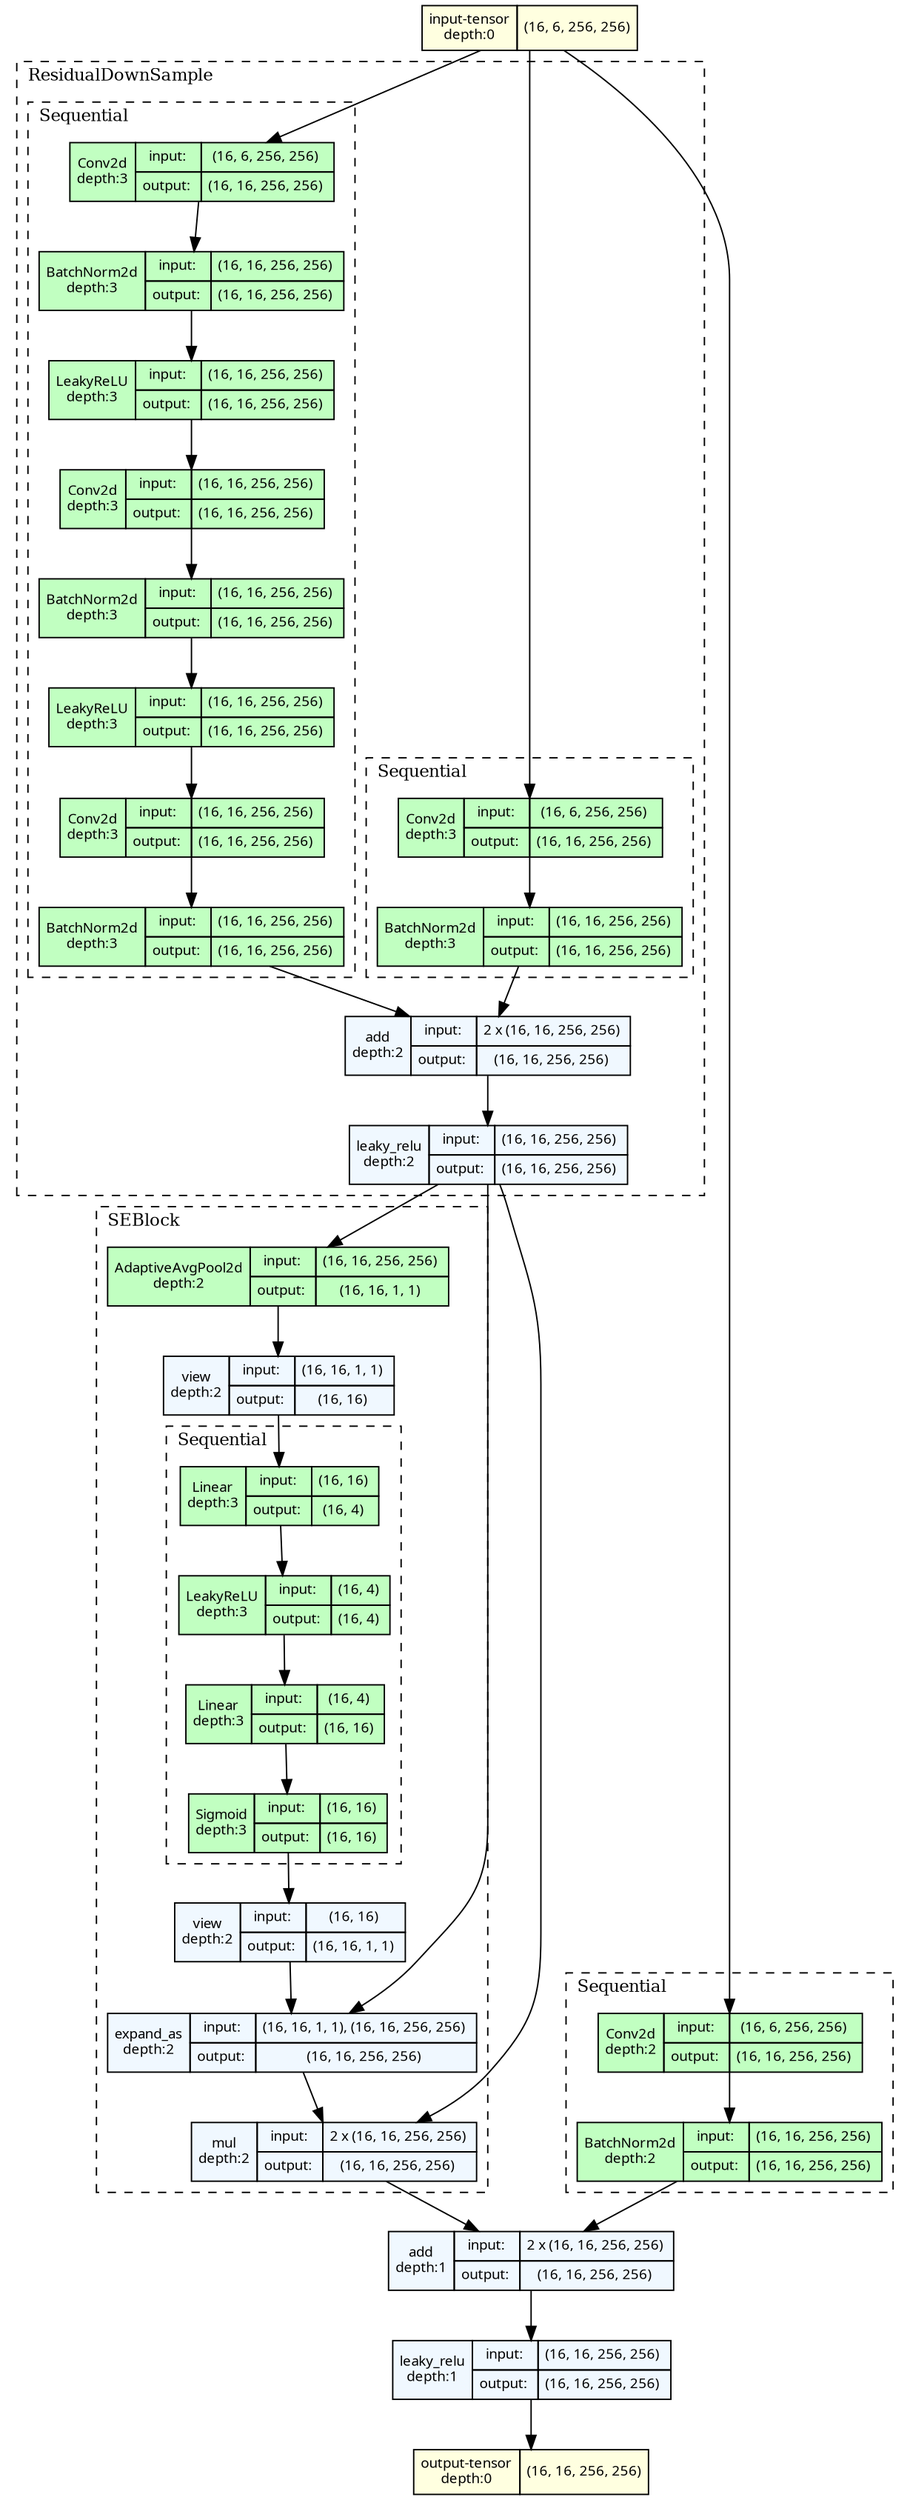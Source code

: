 strict digraph fcef_se_down {
	graph [ordering=in rankdir=TB size="22.5,22.5"]
	node [align=left fontname="Linux libertine" fontsize=10 height=0.2 margin=0 ranksep=0.1 shape=plaintext style=filled]
	edge [fontsize=10]
	0 [label=<
                    <TABLE BORDER="0" CELLBORDER="1"
                    CELLSPACING="0" CELLPADDING="4">
                        <TR><TD>input-tensor<BR/>depth:0</TD><TD>(16, 6, 256, 256)</TD></TR>
                    </TABLE>> fillcolor=lightyellow]
	subgraph cluster_2 {
		fontsize=12 label=ResidualDownSample labeljust=l style=dashed
		subgraph cluster_3 {
			fontsize=12 label=Sequential labeljust=l style=dashed
			1 [label=<
                    <TABLE BORDER="0" CELLBORDER="1"
                    CELLSPACING="0" CELLPADDING="4">
                    <TR>
                        <TD ROWSPAN="2">Conv2d<BR/>depth:3</TD>
                        <TD COLSPAN="2">input:</TD>
                        <TD COLSPAN="2">(16, 6, 256, 256) </TD>
                    </TR>
                    <TR>
                        <TD COLSPAN="2">output: </TD>
                        <TD COLSPAN="2">(16, 16, 256, 256) </TD>
                    </TR>
                    </TABLE>> fillcolor=darkseagreen1]
			2 [label=<
                    <TABLE BORDER="0" CELLBORDER="1"
                    CELLSPACING="0" CELLPADDING="4">
                    <TR>
                        <TD ROWSPAN="2">BatchNorm2d<BR/>depth:3</TD>
                        <TD COLSPAN="2">input:</TD>
                        <TD COLSPAN="2">(16, 16, 256, 256) </TD>
                    </TR>
                    <TR>
                        <TD COLSPAN="2">output: </TD>
                        <TD COLSPAN="2">(16, 16, 256, 256) </TD>
                    </TR>
                    </TABLE>> fillcolor=darkseagreen1]
			3 [label=<
                    <TABLE BORDER="0" CELLBORDER="1"
                    CELLSPACING="0" CELLPADDING="4">
                    <TR>
                        <TD ROWSPAN="2">LeakyReLU<BR/>depth:3</TD>
                        <TD COLSPAN="2">input:</TD>
                        <TD COLSPAN="2">(16, 16, 256, 256) </TD>
                    </TR>
                    <TR>
                        <TD COLSPAN="2">output: </TD>
                        <TD COLSPAN="2">(16, 16, 256, 256) </TD>
                    </TR>
                    </TABLE>> fillcolor=darkseagreen1]
			4 [label=<
                    <TABLE BORDER="0" CELLBORDER="1"
                    CELLSPACING="0" CELLPADDING="4">
                    <TR>
                        <TD ROWSPAN="2">Conv2d<BR/>depth:3</TD>
                        <TD COLSPAN="2">input:</TD>
                        <TD COLSPAN="2">(16, 16, 256, 256) </TD>
                    </TR>
                    <TR>
                        <TD COLSPAN="2">output: </TD>
                        <TD COLSPAN="2">(16, 16, 256, 256) </TD>
                    </TR>
                    </TABLE>> fillcolor=darkseagreen1]
			5 [label=<
                    <TABLE BORDER="0" CELLBORDER="1"
                    CELLSPACING="0" CELLPADDING="4">
                    <TR>
                        <TD ROWSPAN="2">BatchNorm2d<BR/>depth:3</TD>
                        <TD COLSPAN="2">input:</TD>
                        <TD COLSPAN="2">(16, 16, 256, 256) </TD>
                    </TR>
                    <TR>
                        <TD COLSPAN="2">output: </TD>
                        <TD COLSPAN="2">(16, 16, 256, 256) </TD>
                    </TR>
                    </TABLE>> fillcolor=darkseagreen1]
			6 [label=<
                    <TABLE BORDER="0" CELLBORDER="1"
                    CELLSPACING="0" CELLPADDING="4">
                    <TR>
                        <TD ROWSPAN="2">LeakyReLU<BR/>depth:3</TD>
                        <TD COLSPAN="2">input:</TD>
                        <TD COLSPAN="2">(16, 16, 256, 256) </TD>
                    </TR>
                    <TR>
                        <TD COLSPAN="2">output: </TD>
                        <TD COLSPAN="2">(16, 16, 256, 256) </TD>
                    </TR>
                    </TABLE>> fillcolor=darkseagreen1]
			7 [label=<
                    <TABLE BORDER="0" CELLBORDER="1"
                    CELLSPACING="0" CELLPADDING="4">
                    <TR>
                        <TD ROWSPAN="2">Conv2d<BR/>depth:3</TD>
                        <TD COLSPAN="2">input:</TD>
                        <TD COLSPAN="2">(16, 16, 256, 256) </TD>
                    </TR>
                    <TR>
                        <TD COLSPAN="2">output: </TD>
                        <TD COLSPAN="2">(16, 16, 256, 256) </TD>
                    </TR>
                    </TABLE>> fillcolor=darkseagreen1]
			8 [label=<
                    <TABLE BORDER="0" CELLBORDER="1"
                    CELLSPACING="0" CELLPADDING="4">
                    <TR>
                        <TD ROWSPAN="2">BatchNorm2d<BR/>depth:3</TD>
                        <TD COLSPAN="2">input:</TD>
                        <TD COLSPAN="2">(16, 16, 256, 256) </TD>
                    </TR>
                    <TR>
                        <TD COLSPAN="2">output: </TD>
                        <TD COLSPAN="2">(16, 16, 256, 256) </TD>
                    </TR>
                    </TABLE>> fillcolor=darkseagreen1]
		}
		subgraph cluster_4 {
			fontsize=12 label=Sequential labeljust=l style=dashed
			9 [label=<
                    <TABLE BORDER="0" CELLBORDER="1"
                    CELLSPACING="0" CELLPADDING="4">
                    <TR>
                        <TD ROWSPAN="2">Conv2d<BR/>depth:3</TD>
                        <TD COLSPAN="2">input:</TD>
                        <TD COLSPAN="2">(16, 6, 256, 256) </TD>
                    </TR>
                    <TR>
                        <TD COLSPAN="2">output: </TD>
                        <TD COLSPAN="2">(16, 16, 256, 256) </TD>
                    </TR>
                    </TABLE>> fillcolor=darkseagreen1]
			10 [label=<
                    <TABLE BORDER="0" CELLBORDER="1"
                    CELLSPACING="0" CELLPADDING="4">
                    <TR>
                        <TD ROWSPAN="2">BatchNorm2d<BR/>depth:3</TD>
                        <TD COLSPAN="2">input:</TD>
                        <TD COLSPAN="2">(16, 16, 256, 256) </TD>
                    </TR>
                    <TR>
                        <TD COLSPAN="2">output: </TD>
                        <TD COLSPAN="2">(16, 16, 256, 256) </TD>
                    </TR>
                    </TABLE>> fillcolor=darkseagreen1]
		}
		11 [label=<
                    <TABLE BORDER="0" CELLBORDER="1"
                    CELLSPACING="0" CELLPADDING="4">
                    <TR>
                        <TD ROWSPAN="2">add<BR/>depth:2</TD>
                        <TD COLSPAN="2">input:</TD>
                        <TD COLSPAN="2">2 x (16, 16, 256, 256) </TD>
                    </TR>
                    <TR>
                        <TD COLSPAN="2">output: </TD>
                        <TD COLSPAN="2">(16, 16, 256, 256) </TD>
                    </TR>
                    </TABLE>> fillcolor=aliceblue]
		12 [label=<
                    <TABLE BORDER="0" CELLBORDER="1"
                    CELLSPACING="0" CELLPADDING="4">
                    <TR>
                        <TD ROWSPAN="2">leaky_relu<BR/>depth:2</TD>
                        <TD COLSPAN="2">input:</TD>
                        <TD COLSPAN="2">(16, 16, 256, 256) </TD>
                    </TR>
                    <TR>
                        <TD COLSPAN="2">output: </TD>
                        <TD COLSPAN="2">(16, 16, 256, 256) </TD>
                    </TR>
                    </TABLE>> fillcolor=aliceblue]
	}
	subgraph cluster_5 {
		fontsize=12 label=SEBlock labeljust=l style=dashed
		13 [label=<
                    <TABLE BORDER="0" CELLBORDER="1"
                    CELLSPACING="0" CELLPADDING="4">
                    <TR>
                        <TD ROWSPAN="2">AdaptiveAvgPool2d<BR/>depth:2</TD>
                        <TD COLSPAN="2">input:</TD>
                        <TD COLSPAN="2">(16, 16, 256, 256) </TD>
                    </TR>
                    <TR>
                        <TD COLSPAN="2">output: </TD>
                        <TD COLSPAN="2">(16, 16, 1, 1) </TD>
                    </TR>
                    </TABLE>> fillcolor=darkseagreen1]
		14 [label=<
                    <TABLE BORDER="0" CELLBORDER="1"
                    CELLSPACING="0" CELLPADDING="4">
                    <TR>
                        <TD ROWSPAN="2">view<BR/>depth:2</TD>
                        <TD COLSPAN="2">input:</TD>
                        <TD COLSPAN="2">(16, 16, 1, 1) </TD>
                    </TR>
                    <TR>
                        <TD COLSPAN="2">output: </TD>
                        <TD COLSPAN="2">(16, 16) </TD>
                    </TR>
                    </TABLE>> fillcolor=aliceblue]
		subgraph cluster_6 {
			fontsize=12 label=Sequential labeljust=l style=dashed
			15 [label=<
                    <TABLE BORDER="0" CELLBORDER="1"
                    CELLSPACING="0" CELLPADDING="4">
                    <TR>
                        <TD ROWSPAN="2">Linear<BR/>depth:3</TD>
                        <TD COLSPAN="2">input:</TD>
                        <TD COLSPAN="2">(16, 16) </TD>
                    </TR>
                    <TR>
                        <TD COLSPAN="2">output: </TD>
                        <TD COLSPAN="2">(16, 4) </TD>
                    </TR>
                    </TABLE>> fillcolor=darkseagreen1]
			16 [label=<
                    <TABLE BORDER="0" CELLBORDER="1"
                    CELLSPACING="0" CELLPADDING="4">
                    <TR>
                        <TD ROWSPAN="2">LeakyReLU<BR/>depth:3</TD>
                        <TD COLSPAN="2">input:</TD>
                        <TD COLSPAN="2">(16, 4) </TD>
                    </TR>
                    <TR>
                        <TD COLSPAN="2">output: </TD>
                        <TD COLSPAN="2">(16, 4) </TD>
                    </TR>
                    </TABLE>> fillcolor=darkseagreen1]
			17 [label=<
                    <TABLE BORDER="0" CELLBORDER="1"
                    CELLSPACING="0" CELLPADDING="4">
                    <TR>
                        <TD ROWSPAN="2">Linear<BR/>depth:3</TD>
                        <TD COLSPAN="2">input:</TD>
                        <TD COLSPAN="2">(16, 4) </TD>
                    </TR>
                    <TR>
                        <TD COLSPAN="2">output: </TD>
                        <TD COLSPAN="2">(16, 16) </TD>
                    </TR>
                    </TABLE>> fillcolor=darkseagreen1]
			18 [label=<
                    <TABLE BORDER="0" CELLBORDER="1"
                    CELLSPACING="0" CELLPADDING="4">
                    <TR>
                        <TD ROWSPAN="2">Sigmoid<BR/>depth:3</TD>
                        <TD COLSPAN="2">input:</TD>
                        <TD COLSPAN="2">(16, 16) </TD>
                    </TR>
                    <TR>
                        <TD COLSPAN="2">output: </TD>
                        <TD COLSPAN="2">(16, 16) </TD>
                    </TR>
                    </TABLE>> fillcolor=darkseagreen1]
		}
		19 [label=<
                    <TABLE BORDER="0" CELLBORDER="1"
                    CELLSPACING="0" CELLPADDING="4">
                    <TR>
                        <TD ROWSPAN="2">view<BR/>depth:2</TD>
                        <TD COLSPAN="2">input:</TD>
                        <TD COLSPAN="2">(16, 16) </TD>
                    </TR>
                    <TR>
                        <TD COLSPAN="2">output: </TD>
                        <TD COLSPAN="2">(16, 16, 1, 1) </TD>
                    </TR>
                    </TABLE>> fillcolor=aliceblue]
		20 [label=<
                    <TABLE BORDER="0" CELLBORDER="1"
                    CELLSPACING="0" CELLPADDING="4">
                    <TR>
                        <TD ROWSPAN="2">expand_as<BR/>depth:2</TD>
                        <TD COLSPAN="2">input:</TD>
                        <TD COLSPAN="2">(16, 16, 1, 1), (16, 16, 256, 256) </TD>
                    </TR>
                    <TR>
                        <TD COLSPAN="2">output: </TD>
                        <TD COLSPAN="2">(16, 16, 256, 256) </TD>
                    </TR>
                    </TABLE>> fillcolor=aliceblue]
		21 [label=<
                    <TABLE BORDER="0" CELLBORDER="1"
                    CELLSPACING="0" CELLPADDING="4">
                    <TR>
                        <TD ROWSPAN="2">mul<BR/>depth:2</TD>
                        <TD COLSPAN="2">input:</TD>
                        <TD COLSPAN="2">2 x (16, 16, 256, 256) </TD>
                    </TR>
                    <TR>
                        <TD COLSPAN="2">output: </TD>
                        <TD COLSPAN="2">(16, 16, 256, 256) </TD>
                    </TR>
                    </TABLE>> fillcolor=aliceblue]
	}
	subgraph cluster_7 {
		fontsize=12 label=Sequential labeljust=l style=dashed
		22 [label=<
                    <TABLE BORDER="0" CELLBORDER="1"
                    CELLSPACING="0" CELLPADDING="4">
                    <TR>
                        <TD ROWSPAN="2">Conv2d<BR/>depth:2</TD>
                        <TD COLSPAN="2">input:</TD>
                        <TD COLSPAN="2">(16, 6, 256, 256) </TD>
                    </TR>
                    <TR>
                        <TD COLSPAN="2">output: </TD>
                        <TD COLSPAN="2">(16, 16, 256, 256) </TD>
                    </TR>
                    </TABLE>> fillcolor=darkseagreen1]
		23 [label=<
                    <TABLE BORDER="0" CELLBORDER="1"
                    CELLSPACING="0" CELLPADDING="4">
                    <TR>
                        <TD ROWSPAN="2">BatchNorm2d<BR/>depth:2</TD>
                        <TD COLSPAN="2">input:</TD>
                        <TD COLSPAN="2">(16, 16, 256, 256) </TD>
                    </TR>
                    <TR>
                        <TD COLSPAN="2">output: </TD>
                        <TD COLSPAN="2">(16, 16, 256, 256) </TD>
                    </TR>
                    </TABLE>> fillcolor=darkseagreen1]
	}
	24 [label=<
                    <TABLE BORDER="0" CELLBORDER="1"
                    CELLSPACING="0" CELLPADDING="4">
                    <TR>
                        <TD ROWSPAN="2">add<BR/>depth:1</TD>
                        <TD COLSPAN="2">input:</TD>
                        <TD COLSPAN="2">2 x (16, 16, 256, 256) </TD>
                    </TR>
                    <TR>
                        <TD COLSPAN="2">output: </TD>
                        <TD COLSPAN="2">(16, 16, 256, 256) </TD>
                    </TR>
                    </TABLE>> fillcolor=aliceblue]
	25 [label=<
                    <TABLE BORDER="0" CELLBORDER="1"
                    CELLSPACING="0" CELLPADDING="4">
                    <TR>
                        <TD ROWSPAN="2">leaky_relu<BR/>depth:1</TD>
                        <TD COLSPAN="2">input:</TD>
                        <TD COLSPAN="2">(16, 16, 256, 256) </TD>
                    </TR>
                    <TR>
                        <TD COLSPAN="2">output: </TD>
                        <TD COLSPAN="2">(16, 16, 256, 256) </TD>
                    </TR>
                    </TABLE>> fillcolor=aliceblue]
	26 [label=<
                    <TABLE BORDER="0" CELLBORDER="1"
                    CELLSPACING="0" CELLPADDING="4">
                        <TR><TD>output-tensor<BR/>depth:0</TD><TD>(16, 16, 256, 256)</TD></TR>
                    </TABLE>> fillcolor=lightyellow]
	0 -> 1
	1 -> 2
	2 -> 3
	3 -> 4
	4 -> 5
	5 -> 6
	6 -> 7
	7 -> 8
	8 -> 11
	0 -> 9
	9 -> 10
	10 -> 11
	11 -> 12
	12 -> 13
	12 -> 20
	12 -> 21
	13 -> 14
	14 -> 15
	15 -> 16
	16 -> 17
	17 -> 18
	18 -> 19
	19 -> 20
	20 -> 21
	21 -> 24
	0 -> 22
	22 -> 23
	23 -> 24
	24 -> 25
	25 -> 26
}
